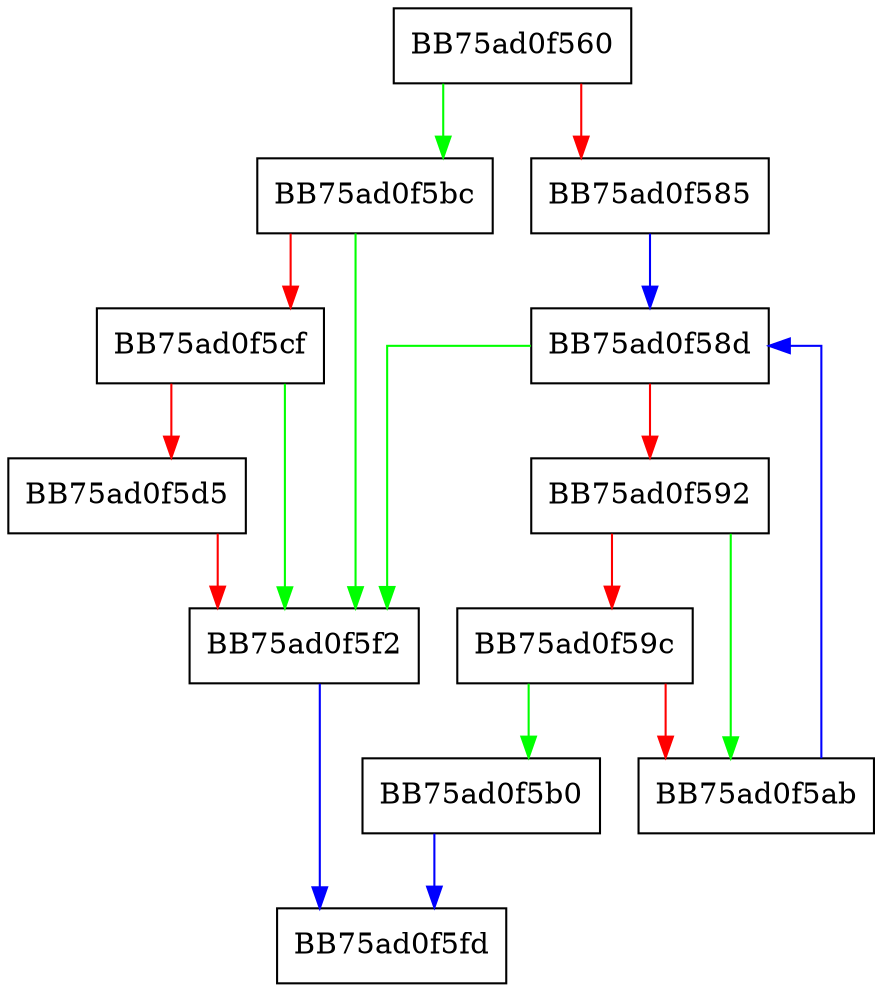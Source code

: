 digraph FindNopPattern {
  node [shape="box"];
  graph [splines=ortho];
  BB75ad0f560 -> BB75ad0f5bc [color="green"];
  BB75ad0f560 -> BB75ad0f585 [color="red"];
  BB75ad0f585 -> BB75ad0f58d [color="blue"];
  BB75ad0f58d -> BB75ad0f5f2 [color="green"];
  BB75ad0f58d -> BB75ad0f592 [color="red"];
  BB75ad0f592 -> BB75ad0f5ab [color="green"];
  BB75ad0f592 -> BB75ad0f59c [color="red"];
  BB75ad0f59c -> BB75ad0f5b0 [color="green"];
  BB75ad0f59c -> BB75ad0f5ab [color="red"];
  BB75ad0f5ab -> BB75ad0f58d [color="blue"];
  BB75ad0f5b0 -> BB75ad0f5fd [color="blue"];
  BB75ad0f5bc -> BB75ad0f5f2 [color="green"];
  BB75ad0f5bc -> BB75ad0f5cf [color="red"];
  BB75ad0f5cf -> BB75ad0f5f2 [color="green"];
  BB75ad0f5cf -> BB75ad0f5d5 [color="red"];
  BB75ad0f5d5 -> BB75ad0f5f2 [color="red"];
  BB75ad0f5f2 -> BB75ad0f5fd [color="blue"];
}